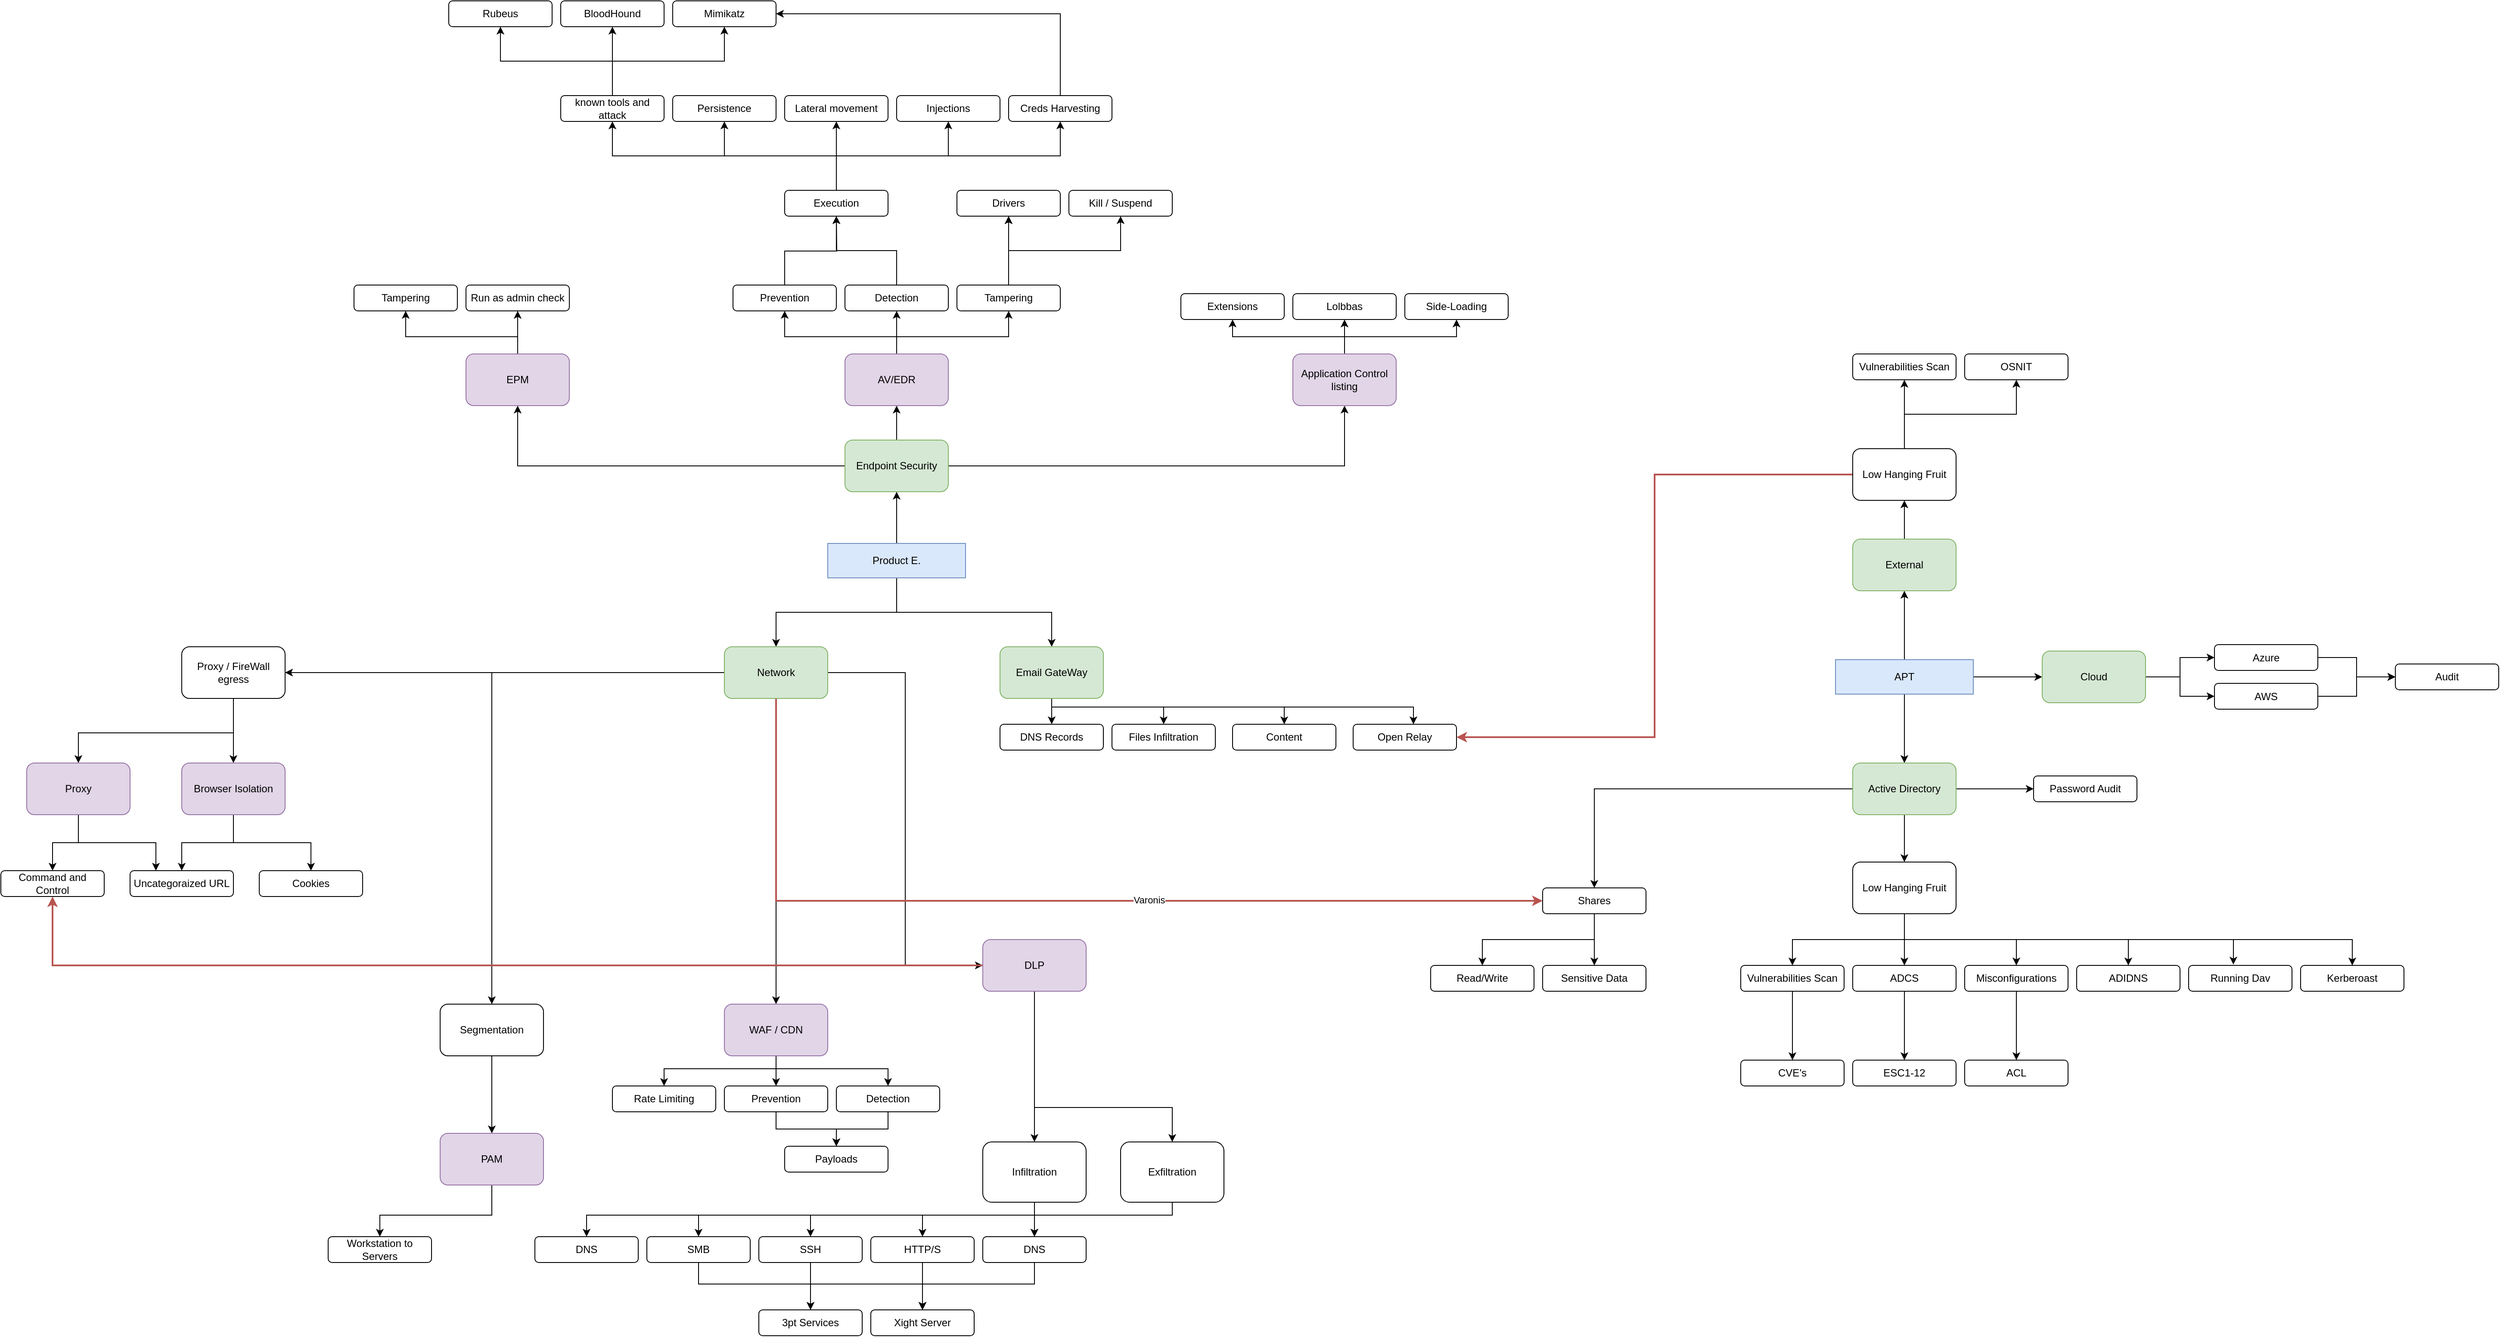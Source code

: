 <mxfile version="22.1.4" type="github">
  <diagram id="WKY5OjDPw6Oxltosxbnt" name="Page-1">
    <mxGraphModel dx="2284" dy="1856" grid="1" gridSize="10" guides="1" tooltips="1" connect="1" arrows="1" fold="1" page="1" pageScale="1" pageWidth="850" pageHeight="1100" math="0" shadow="0">
      <root>
        <mxCell id="0" />
        <mxCell id="1" parent="0" />
        <mxCell id="cOA8pEIspgwsPlg7-5SU-42" style="edgeStyle=orthogonalEdgeStyle;rounded=0;orthogonalLoop=1;jettySize=auto;html=1;entryX=0.5;entryY=0;entryDx=0;entryDy=0;" parent="1" source="cOA8pEIspgwsPlg7-5SU-3" target="cOA8pEIspgwsPlg7-5SU-5" edge="1">
          <mxGeometry relative="1" as="geometry" />
        </mxCell>
        <mxCell id="cOA8pEIspgwsPlg7-5SU-52" style="edgeStyle=orthogonalEdgeStyle;rounded=0;orthogonalLoop=1;jettySize=auto;html=1;" parent="1" source="cOA8pEIspgwsPlg7-5SU-3" target="cOA8pEIspgwsPlg7-5SU-7" edge="1">
          <mxGeometry relative="1" as="geometry">
            <Array as="points">
              <mxPoint x="280" y="280" />
              <mxPoint x="460" y="280" />
            </Array>
          </mxGeometry>
        </mxCell>
        <mxCell id="buJ9CacG_YuytnTNxGgd-8" style="edgeStyle=orthogonalEdgeStyle;rounded=0;orthogonalLoop=1;jettySize=auto;html=1;entryX=0.5;entryY=1;entryDx=0;entryDy=0;" parent="1" source="cOA8pEIspgwsPlg7-5SU-3" target="cOA8pEIspgwsPlg7-5SU-6" edge="1">
          <mxGeometry relative="1" as="geometry" />
        </mxCell>
        <mxCell id="cOA8pEIspgwsPlg7-5SU-3" value="Product E." style="rounded=0;whiteSpace=wrap;html=1;fillColor=#dae8fc;strokeColor=#6c8ebf;" parent="1" vertex="1">
          <mxGeometry x="200" y="200" width="160" height="40" as="geometry" />
        </mxCell>
        <mxCell id="cOA8pEIspgwsPlg7-5SU-55" style="edgeStyle=orthogonalEdgeStyle;rounded=0;orthogonalLoop=1;jettySize=auto;html=1;" parent="1" source="cOA8pEIspgwsPlg7-5SU-4" target="cOA8pEIspgwsPlg7-5SU-8" edge="1">
          <mxGeometry relative="1" as="geometry" />
        </mxCell>
        <mxCell id="gjqITfuBYD3FeMsKbYDt-17" style="edgeStyle=orthogonalEdgeStyle;rounded=0;orthogonalLoop=1;jettySize=auto;html=1;entryX=0.5;entryY=1;entryDx=0;entryDy=0;" parent="1" source="cOA8pEIspgwsPlg7-5SU-4" target="cOA8pEIspgwsPlg7-5SU-53" edge="1">
          <mxGeometry relative="1" as="geometry" />
        </mxCell>
        <mxCell id="_53LT3WHheIqpwOlbUdR-30" style="edgeStyle=orthogonalEdgeStyle;rounded=0;orthogonalLoop=1;jettySize=auto;html=1;entryX=0;entryY=0.5;entryDx=0;entryDy=0;" parent="1" source="cOA8pEIspgwsPlg7-5SU-4" target="_53LT3WHheIqpwOlbUdR-29" edge="1">
          <mxGeometry relative="1" as="geometry" />
        </mxCell>
        <mxCell id="cOA8pEIspgwsPlg7-5SU-4" value="APT" style="rounded=0;whiteSpace=wrap;html=1;fillColor=#dae8fc;strokeColor=#6c8ebf;" parent="1" vertex="1">
          <mxGeometry x="1370" y="335" width="160" height="40" as="geometry" />
        </mxCell>
        <mxCell id="cOA8pEIspgwsPlg7-5SU-11" style="edgeStyle=orthogonalEdgeStyle;rounded=0;orthogonalLoop=1;jettySize=auto;html=1;" parent="1" source="cOA8pEIspgwsPlg7-5SU-5" target="cOA8pEIspgwsPlg7-5SU-10" edge="1">
          <mxGeometry relative="1" as="geometry">
            <mxPoint x="140" y="460" as="sourcePoint" />
          </mxGeometry>
        </mxCell>
        <mxCell id="buJ9CacG_YuytnTNxGgd-16" style="edgeStyle=orthogonalEdgeStyle;rounded=0;orthogonalLoop=1;jettySize=auto;html=1;entryX=0;entryY=0.5;entryDx=0;entryDy=0;" parent="1" source="cOA8pEIspgwsPlg7-5SU-5" target="cOA8pEIspgwsPlg7-5SU-21" edge="1">
          <mxGeometry relative="1" as="geometry" />
        </mxCell>
        <mxCell id="buJ9CacG_YuytnTNxGgd-18" style="edgeStyle=orthogonalEdgeStyle;rounded=0;orthogonalLoop=1;jettySize=auto;html=1;entryX=0.5;entryY=0;entryDx=0;entryDy=0;" parent="1" source="cOA8pEIspgwsPlg7-5SU-5" target="cOA8pEIspgwsPlg7-5SU-12" edge="1">
          <mxGeometry relative="1" as="geometry" />
        </mxCell>
        <mxCell id="y4sfPag-elixPMi7chZE-2" style="edgeStyle=orthogonalEdgeStyle;rounded=0;orthogonalLoop=1;jettySize=auto;html=1;entryX=0;entryY=0.5;entryDx=0;entryDy=0;fillColor=#f8cecc;strokeColor=#b85450;strokeWidth=2;" parent="1" source="cOA8pEIspgwsPlg7-5SU-5" target="gjqITfuBYD3FeMsKbYDt-27" edge="1">
          <mxGeometry relative="1" as="geometry">
            <Array as="points">
              <mxPoint x="140" y="615" />
            </Array>
          </mxGeometry>
        </mxCell>
        <mxCell id="y4sfPag-elixPMi7chZE-26" value="Varonis" style="edgeLabel;html=1;align=center;verticalAlign=middle;resizable=0;points=[];" parent="y4sfPag-elixPMi7chZE-2" vertex="1" connectable="0">
          <mxGeometry x="0.188" y="1" relative="1" as="geometry">
            <mxPoint x="-1" as="offset" />
          </mxGeometry>
        </mxCell>
        <mxCell id="y4sfPag-elixPMi7chZE-3" style="edgeStyle=orthogonalEdgeStyle;rounded=0;orthogonalLoop=1;jettySize=auto;html=1;entryX=1;entryY=0.5;entryDx=0;entryDy=0;" parent="1" source="cOA8pEIspgwsPlg7-5SU-5" target="cOA8pEIspgwsPlg7-5SU-40" edge="1">
          <mxGeometry relative="1" as="geometry" />
        </mxCell>
        <mxCell id="cOA8pEIspgwsPlg7-5SU-5" value="Network" style="rounded=1;whiteSpace=wrap;html=1;fillColor=#d5e8d4;strokeColor=#82b366;" parent="1" vertex="1">
          <mxGeometry x="80" y="320" width="120" height="60" as="geometry" />
        </mxCell>
        <mxCell id="buJ9CacG_YuytnTNxGgd-10" style="edgeStyle=orthogonalEdgeStyle;rounded=0;orthogonalLoop=1;jettySize=auto;html=1;exitX=0.5;exitY=0;exitDx=0;exitDy=0;entryX=0.5;entryY=1;entryDx=0;entryDy=0;" parent="1" source="cOA8pEIspgwsPlg7-5SU-6" target="cOA8pEIspgwsPlg7-5SU-44" edge="1">
          <mxGeometry relative="1" as="geometry" />
        </mxCell>
        <mxCell id="buJ9CacG_YuytnTNxGgd-14" style="edgeStyle=orthogonalEdgeStyle;rounded=0;orthogonalLoop=1;jettySize=auto;html=1;entryX=0.5;entryY=1;entryDx=0;entryDy=0;" parent="1" source="cOA8pEIspgwsPlg7-5SU-6" target="buJ9CacG_YuytnTNxGgd-5" edge="1">
          <mxGeometry relative="1" as="geometry" />
        </mxCell>
        <mxCell id="buJ9CacG_YuytnTNxGgd-15" style="edgeStyle=orthogonalEdgeStyle;rounded=0;orthogonalLoop=1;jettySize=auto;html=1;entryX=0.5;entryY=1;entryDx=0;entryDy=0;" parent="1" source="cOA8pEIspgwsPlg7-5SU-6" target="buJ9CacG_YuytnTNxGgd-4" edge="1">
          <mxGeometry relative="1" as="geometry" />
        </mxCell>
        <mxCell id="cOA8pEIspgwsPlg7-5SU-6" value="Endpoint Security" style="rounded=1;whiteSpace=wrap;html=1;fillColor=#d5e8d4;strokeColor=#82b366;" parent="1" vertex="1">
          <mxGeometry x="220" y="80" width="120" height="60" as="geometry" />
        </mxCell>
        <mxCell id="cOA8pEIspgwsPlg7-5SU-58" style="edgeStyle=orthogonalEdgeStyle;rounded=0;orthogonalLoop=1;jettySize=auto;html=1;" parent="1" source="cOA8pEIspgwsPlg7-5SU-7" target="cOA8pEIspgwsPlg7-5SU-57" edge="1">
          <mxGeometry relative="1" as="geometry" />
        </mxCell>
        <mxCell id="cOA8pEIspgwsPlg7-5SU-62" style="edgeStyle=orthogonalEdgeStyle;rounded=0;orthogonalLoop=1;jettySize=auto;html=1;entryX=0.5;entryY=0;entryDx=0;entryDy=0;" parent="1" source="cOA8pEIspgwsPlg7-5SU-7" target="cOA8pEIspgwsPlg7-5SU-59" edge="1">
          <mxGeometry relative="1" as="geometry">
            <Array as="points">
              <mxPoint x="460" y="390" />
              <mxPoint x="590" y="390" />
            </Array>
          </mxGeometry>
        </mxCell>
        <mxCell id="cOA8pEIspgwsPlg7-5SU-66" style="edgeStyle=orthogonalEdgeStyle;rounded=0;orthogonalLoop=1;jettySize=auto;html=1;" parent="1" source="cOA8pEIspgwsPlg7-5SU-7" target="cOA8pEIspgwsPlg7-5SU-60" edge="1">
          <mxGeometry relative="1" as="geometry">
            <Array as="points">
              <mxPoint x="460" y="390" />
              <mxPoint x="730" y="390" />
            </Array>
          </mxGeometry>
        </mxCell>
        <mxCell id="cOA8pEIspgwsPlg7-5SU-72" style="edgeStyle=orthogonalEdgeStyle;rounded=0;orthogonalLoop=1;jettySize=auto;html=1;" parent="1" source="cOA8pEIspgwsPlg7-5SU-7" target="cOA8pEIspgwsPlg7-5SU-61" edge="1">
          <mxGeometry relative="1" as="geometry">
            <Array as="points">
              <mxPoint x="460" y="390" />
              <mxPoint x="880" y="390" />
            </Array>
          </mxGeometry>
        </mxCell>
        <mxCell id="cOA8pEIspgwsPlg7-5SU-7" value="Email GateWay" style="rounded=1;whiteSpace=wrap;html=1;fillColor=#d5e8d4;strokeColor=#82b366;" parent="1" vertex="1">
          <mxGeometry x="400" y="320" width="120" height="60" as="geometry" />
        </mxCell>
        <mxCell id="gjqITfuBYD3FeMsKbYDt-23" style="edgeStyle=orthogonalEdgeStyle;rounded=0;orthogonalLoop=1;jettySize=auto;html=1;entryX=0.5;entryY=0;entryDx=0;entryDy=0;" parent="1" source="cOA8pEIspgwsPlg7-5SU-8" target="gjqITfuBYD3FeMsKbYDt-18" edge="1">
          <mxGeometry relative="1" as="geometry" />
        </mxCell>
        <mxCell id="gjqITfuBYD3FeMsKbYDt-28" style="edgeStyle=orthogonalEdgeStyle;rounded=0;orthogonalLoop=1;jettySize=auto;html=1;" parent="1" source="cOA8pEIspgwsPlg7-5SU-8" target="gjqITfuBYD3FeMsKbYDt-27" edge="1">
          <mxGeometry relative="1" as="geometry" />
        </mxCell>
        <mxCell id="y4sfPag-elixPMi7chZE-38" style="edgeStyle=orthogonalEdgeStyle;rounded=0;orthogonalLoop=1;jettySize=auto;html=1;entryX=0;entryY=0.5;entryDx=0;entryDy=0;" parent="1" source="cOA8pEIspgwsPlg7-5SU-8" target="y4sfPag-elixPMi7chZE-37" edge="1">
          <mxGeometry relative="1" as="geometry" />
        </mxCell>
        <mxCell id="cOA8pEIspgwsPlg7-5SU-8" value="Active Directory" style="rounded=1;whiteSpace=wrap;html=1;fillColor=#d5e8d4;strokeColor=#82b366;" parent="1" vertex="1">
          <mxGeometry x="1390" y="455" width="120" height="60" as="geometry" />
        </mxCell>
        <mxCell id="buJ9CacG_YuytnTNxGgd-25" style="edgeStyle=orthogonalEdgeStyle;rounded=0;orthogonalLoop=1;jettySize=auto;html=1;entryX=0.5;entryY=0;entryDx=0;entryDy=0;" parent="1" source="cOA8pEIspgwsPlg7-5SU-10" target="cOA8pEIspgwsPlg7-5SU-17" edge="1">
          <mxGeometry relative="1" as="geometry">
            <Array as="points">
              <mxPoint x="140" y="810" />
              <mxPoint x="10" y="810" />
            </Array>
          </mxGeometry>
        </mxCell>
        <mxCell id="y4sfPag-elixPMi7chZE-29" style="edgeStyle=orthogonalEdgeStyle;rounded=0;orthogonalLoop=1;jettySize=auto;html=1;" parent="1" source="cOA8pEIspgwsPlg7-5SU-10" target="y4sfPag-elixPMi7chZE-27" edge="1">
          <mxGeometry relative="1" as="geometry" />
        </mxCell>
        <mxCell id="y4sfPag-elixPMi7chZE-31" style="edgeStyle=orthogonalEdgeStyle;rounded=0;orthogonalLoop=1;jettySize=auto;html=1;entryX=0.5;entryY=0;entryDx=0;entryDy=0;" parent="1" source="cOA8pEIspgwsPlg7-5SU-10" target="y4sfPag-elixPMi7chZE-28" edge="1">
          <mxGeometry relative="1" as="geometry">
            <Array as="points">
              <mxPoint x="140" y="810" />
              <mxPoint x="270" y="810" />
            </Array>
          </mxGeometry>
        </mxCell>
        <mxCell id="cOA8pEIspgwsPlg7-5SU-10" value="WAF / CDN" style="rounded=1;whiteSpace=wrap;html=1;fillColor=#e1d5e7;strokeColor=#9673a6;" parent="1" vertex="1">
          <mxGeometry x="80" y="735" width="120" height="60" as="geometry" />
        </mxCell>
        <mxCell id="buJ9CacG_YuytnTNxGgd-1" style="edgeStyle=orthogonalEdgeStyle;rounded=0;orthogonalLoop=1;jettySize=auto;html=1;" parent="1" source="cOA8pEIspgwsPlg7-5SU-12" edge="1">
          <mxGeometry relative="1" as="geometry">
            <mxPoint x="-190" y="885" as="targetPoint" />
          </mxGeometry>
        </mxCell>
        <mxCell id="cOA8pEIspgwsPlg7-5SU-12" value="Segmentation" style="rounded=1;whiteSpace=wrap;html=1;" parent="1" vertex="1">
          <mxGeometry x="-250" y="735" width="120" height="60" as="geometry" />
        </mxCell>
        <mxCell id="cOA8pEIspgwsPlg7-5SU-14" value="Payloads" style="rounded=1;whiteSpace=wrap;html=1;" parent="1" vertex="1">
          <mxGeometry x="150" y="900" width="120" height="30" as="geometry" />
        </mxCell>
        <mxCell id="cOA8pEIspgwsPlg7-5SU-17" value="Rate Limiting" style="rounded=1;whiteSpace=wrap;html=1;" parent="1" vertex="1">
          <mxGeometry x="-50" y="830" width="120" height="30" as="geometry" />
        </mxCell>
        <mxCell id="cOA8pEIspgwsPlg7-5SU-24" style="edgeStyle=orthogonalEdgeStyle;rounded=0;orthogonalLoop=1;jettySize=auto;html=1;" parent="1" source="cOA8pEIspgwsPlg7-5SU-21" target="cOA8pEIspgwsPlg7-5SU-23" edge="1">
          <mxGeometry relative="1" as="geometry" />
        </mxCell>
        <mxCell id="cOA8pEIspgwsPlg7-5SU-26" style="edgeStyle=orthogonalEdgeStyle;rounded=0;orthogonalLoop=1;jettySize=auto;html=1;entryX=0.5;entryY=0;entryDx=0;entryDy=0;" parent="1" source="cOA8pEIspgwsPlg7-5SU-21" target="cOA8pEIspgwsPlg7-5SU-25" edge="1">
          <mxGeometry relative="1" as="geometry">
            <Array as="points">
              <mxPoint x="440" y="855" />
              <mxPoint x="600" y="855" />
            </Array>
          </mxGeometry>
        </mxCell>
        <mxCell id="y4sfPag-elixPMi7chZE-9" style="edgeStyle=orthogonalEdgeStyle;rounded=0;orthogonalLoop=1;jettySize=auto;html=1;entryX=0.5;entryY=1;entryDx=0;entryDy=0;fillColor=#f8cecc;strokeColor=#b85450;strokeWidth=2;" parent="1" source="cOA8pEIspgwsPlg7-5SU-21" target="_53LT3WHheIqpwOlbUdR-2" edge="1">
          <mxGeometry relative="1" as="geometry" />
        </mxCell>
        <mxCell id="cOA8pEIspgwsPlg7-5SU-21" value="DLP" style="rounded=1;whiteSpace=wrap;html=1;fillColor=#e1d5e7;strokeColor=#9673a6;" parent="1" vertex="1">
          <mxGeometry x="380" y="660" width="120" height="60" as="geometry" />
        </mxCell>
        <mxCell id="cOA8pEIspgwsPlg7-5SU-28" value="" style="edgeStyle=orthogonalEdgeStyle;rounded=0;orthogonalLoop=1;jettySize=auto;html=1;" parent="1" source="cOA8pEIspgwsPlg7-5SU-23" target="cOA8pEIspgwsPlg7-5SU-27" edge="1">
          <mxGeometry relative="1" as="geometry" />
        </mxCell>
        <mxCell id="buJ9CacG_YuytnTNxGgd-32" style="edgeStyle=orthogonalEdgeStyle;rounded=0;orthogonalLoop=1;jettySize=auto;html=1;entryX=0.5;entryY=0;entryDx=0;entryDy=0;" parent="1" source="cOA8pEIspgwsPlg7-5SU-23" target="buJ9CacG_YuytnTNxGgd-31" edge="1">
          <mxGeometry relative="1" as="geometry">
            <Array as="points">
              <mxPoint x="440" y="980" />
              <mxPoint x="50" y="980" />
            </Array>
          </mxGeometry>
        </mxCell>
        <mxCell id="cOA8pEIspgwsPlg7-5SU-23" value="Infiltration" style="rounded=1;whiteSpace=wrap;html=1;" parent="1" vertex="1">
          <mxGeometry x="380" y="895" width="120" height="70" as="geometry" />
        </mxCell>
        <mxCell id="cOA8pEIspgwsPlg7-5SU-36" value="" style="edgeStyle=orthogonalEdgeStyle;rounded=0;orthogonalLoop=1;jettySize=auto;html=1;entryX=0.5;entryY=0;entryDx=0;entryDy=0;" parent="1" source="cOA8pEIspgwsPlg7-5SU-25" target="cOA8pEIspgwsPlg7-5SU-27" edge="1">
          <mxGeometry relative="1" as="geometry">
            <mxPoint x="600" y="1050" as="targetPoint" />
            <Array as="points">
              <mxPoint x="600" y="980" />
              <mxPoint x="440" y="980" />
            </Array>
          </mxGeometry>
        </mxCell>
        <mxCell id="cOA8pEIspgwsPlg7-5SU-38" style="edgeStyle=orthogonalEdgeStyle;rounded=0;orthogonalLoop=1;jettySize=auto;html=1;" parent="1" source="cOA8pEIspgwsPlg7-5SU-25" target="cOA8pEIspgwsPlg7-5SU-29" edge="1">
          <mxGeometry relative="1" as="geometry">
            <Array as="points">
              <mxPoint x="600" y="980" />
              <mxPoint x="310" y="980" />
            </Array>
          </mxGeometry>
        </mxCell>
        <mxCell id="cOA8pEIspgwsPlg7-5SU-39" style="edgeStyle=orthogonalEdgeStyle;rounded=0;orthogonalLoop=1;jettySize=auto;html=1;entryX=0.5;entryY=0;entryDx=0;entryDy=0;" parent="1" source="cOA8pEIspgwsPlg7-5SU-25" target="cOA8pEIspgwsPlg7-5SU-30" edge="1">
          <mxGeometry relative="1" as="geometry">
            <Array as="points">
              <mxPoint x="600" y="980" />
              <mxPoint x="180" y="980" />
            </Array>
          </mxGeometry>
        </mxCell>
        <mxCell id="a9ylgA_TP4GNSd-yQQ41-2" style="edgeStyle=orthogonalEdgeStyle;rounded=0;orthogonalLoop=1;jettySize=auto;html=1;entryX=0.5;entryY=0;entryDx=0;entryDy=0;" edge="1" parent="1" source="cOA8pEIspgwsPlg7-5SU-25" target="a9ylgA_TP4GNSd-yQQ41-1">
          <mxGeometry relative="1" as="geometry">
            <Array as="points">
              <mxPoint x="600" y="980" />
              <mxPoint x="-80" y="980" />
            </Array>
          </mxGeometry>
        </mxCell>
        <mxCell id="cOA8pEIspgwsPlg7-5SU-25" value="Exfiltration" style="rounded=1;whiteSpace=wrap;html=1;" parent="1" vertex="1">
          <mxGeometry x="540" y="895" width="120" height="70" as="geometry" />
        </mxCell>
        <mxCell id="y4sfPag-elixPMi7chZE-15" style="edgeStyle=orthogonalEdgeStyle;rounded=0;orthogonalLoop=1;jettySize=auto;html=1;entryX=0.5;entryY=0;entryDx=0;entryDy=0;" parent="1" source="cOA8pEIspgwsPlg7-5SU-27" target="y4sfPag-elixPMi7chZE-10" edge="1">
          <mxGeometry relative="1" as="geometry">
            <Array as="points">
              <mxPoint x="440" y="1060" />
              <mxPoint x="310" y="1060" />
            </Array>
          </mxGeometry>
        </mxCell>
        <mxCell id="cOA8pEIspgwsPlg7-5SU-27" value="DNS" style="rounded=1;whiteSpace=wrap;html=1;" parent="1" vertex="1">
          <mxGeometry x="380" y="1005" width="120" height="30" as="geometry" />
        </mxCell>
        <mxCell id="y4sfPag-elixPMi7chZE-16" style="edgeStyle=orthogonalEdgeStyle;rounded=0;orthogonalLoop=1;jettySize=auto;html=1;" parent="1" source="cOA8pEIspgwsPlg7-5SU-29" edge="1">
          <mxGeometry relative="1" as="geometry">
            <mxPoint x="310" y="1110.0" as="targetPoint" />
          </mxGeometry>
        </mxCell>
        <mxCell id="y4sfPag-elixPMi7chZE-17" style="edgeStyle=orthogonalEdgeStyle;rounded=0;orthogonalLoop=1;jettySize=auto;html=1;" parent="1" source="cOA8pEIspgwsPlg7-5SU-29" target="y4sfPag-elixPMi7chZE-14" edge="1">
          <mxGeometry relative="1" as="geometry">
            <Array as="points">
              <mxPoint x="310" y="1060" />
              <mxPoint x="180" y="1060" />
            </Array>
          </mxGeometry>
        </mxCell>
        <mxCell id="cOA8pEIspgwsPlg7-5SU-29" value="HTTP/S" style="rounded=1;whiteSpace=wrap;html=1;" parent="1" vertex="1">
          <mxGeometry x="250" y="1005" width="120" height="30" as="geometry" />
        </mxCell>
        <mxCell id="y4sfPag-elixPMi7chZE-18" style="edgeStyle=orthogonalEdgeStyle;rounded=0;orthogonalLoop=1;jettySize=auto;html=1;entryX=0.5;entryY=0;entryDx=0;entryDy=0;" parent="1" source="cOA8pEIspgwsPlg7-5SU-30" target="y4sfPag-elixPMi7chZE-14" edge="1">
          <mxGeometry relative="1" as="geometry" />
        </mxCell>
        <mxCell id="y4sfPag-elixPMi7chZE-19" style="edgeStyle=orthogonalEdgeStyle;rounded=0;orthogonalLoop=1;jettySize=auto;html=1;entryX=0.5;entryY=0;entryDx=0;entryDy=0;" parent="1" source="cOA8pEIspgwsPlg7-5SU-30" target="y4sfPag-elixPMi7chZE-10" edge="1">
          <mxGeometry relative="1" as="geometry">
            <Array as="points">
              <mxPoint x="180" y="1060" />
              <mxPoint x="310" y="1060" />
            </Array>
          </mxGeometry>
        </mxCell>
        <mxCell id="cOA8pEIspgwsPlg7-5SU-30" value="SSH" style="rounded=1;whiteSpace=wrap;html=1;" parent="1" vertex="1">
          <mxGeometry x="120" y="1005" width="120" height="30" as="geometry" />
        </mxCell>
        <mxCell id="buJ9CacG_YuytnTNxGgd-29" style="edgeStyle=orthogonalEdgeStyle;rounded=0;orthogonalLoop=1;jettySize=auto;html=1;entryX=0.5;entryY=0;entryDx=0;entryDy=0;" parent="1" source="cOA8pEIspgwsPlg7-5SU-40" target="buJ9CacG_YuytnTNxGgd-27" edge="1">
          <mxGeometry relative="1" as="geometry" />
        </mxCell>
        <mxCell id="y4sfPag-elixPMi7chZE-8" style="edgeStyle=orthogonalEdgeStyle;rounded=0;orthogonalLoop=1;jettySize=auto;html=1;" parent="1" source="cOA8pEIspgwsPlg7-5SU-40" target="y4sfPag-elixPMi7chZE-1" edge="1">
          <mxGeometry relative="1" as="geometry">
            <Array as="points">
              <mxPoint x="-490" y="420" />
              <mxPoint x="-670" y="420" />
            </Array>
          </mxGeometry>
        </mxCell>
        <mxCell id="cOA8pEIspgwsPlg7-5SU-40" value="Proxy / FireWall egress" style="rounded=1;whiteSpace=wrap;html=1;" parent="1" vertex="1">
          <mxGeometry x="-550" y="320" width="120" height="60" as="geometry" />
        </mxCell>
        <mxCell id="buJ9CacG_YuytnTNxGgd-11" style="edgeStyle=orthogonalEdgeStyle;rounded=0;orthogonalLoop=1;jettySize=auto;html=1;" parent="1" source="cOA8pEIspgwsPlg7-5SU-44" target="cOA8pEIspgwsPlg7-5SU-48" edge="1">
          <mxGeometry relative="1" as="geometry" />
        </mxCell>
        <mxCell id="buJ9CacG_YuytnTNxGgd-12" style="edgeStyle=orthogonalEdgeStyle;rounded=0;orthogonalLoop=1;jettySize=auto;html=1;entryX=0.5;entryY=1;entryDx=0;entryDy=0;" parent="1" source="cOA8pEIspgwsPlg7-5SU-44" target="cOA8pEIspgwsPlg7-5SU-49" edge="1">
          <mxGeometry relative="1" as="geometry">
            <Array as="points">
              <mxPoint x="280" y="-40" />
              <mxPoint x="410" y="-40" />
            </Array>
          </mxGeometry>
        </mxCell>
        <mxCell id="buJ9CacG_YuytnTNxGgd-13" style="edgeStyle=orthogonalEdgeStyle;rounded=0;orthogonalLoop=1;jettySize=auto;html=1;entryX=0.5;entryY=1;entryDx=0;entryDy=0;" parent="1" source="cOA8pEIspgwsPlg7-5SU-44" target="cOA8pEIspgwsPlg7-5SU-46" edge="1">
          <mxGeometry relative="1" as="geometry">
            <Array as="points">
              <mxPoint x="280" y="-40" />
              <mxPoint x="150" y="-40" />
            </Array>
          </mxGeometry>
        </mxCell>
        <mxCell id="cOA8pEIspgwsPlg7-5SU-44" value="AV/EDR" style="rounded=1;whiteSpace=wrap;html=1;fillColor=#e1d5e7;strokeColor=#9673a6;" parent="1" vertex="1">
          <mxGeometry x="220" y="-20" width="120" height="60" as="geometry" />
        </mxCell>
        <mxCell id="gjqITfuBYD3FeMsKbYDt-8" style="edgeStyle=orthogonalEdgeStyle;rounded=0;orthogonalLoop=1;jettySize=auto;html=1;" parent="1" source="cOA8pEIspgwsPlg7-5SU-46" edge="1">
          <mxGeometry relative="1" as="geometry">
            <mxPoint x="210" y="-180" as="targetPoint" />
          </mxGeometry>
        </mxCell>
        <mxCell id="cOA8pEIspgwsPlg7-5SU-46" value="Prevention" style="rounded=1;whiteSpace=wrap;html=1;" parent="1" vertex="1">
          <mxGeometry x="90" y="-100" width="120" height="30" as="geometry" />
        </mxCell>
        <mxCell id="gjqITfuBYD3FeMsKbYDt-7" style="edgeStyle=orthogonalEdgeStyle;rounded=0;orthogonalLoop=1;jettySize=auto;html=1;" parent="1" source="cOA8pEIspgwsPlg7-5SU-48" target="gjqITfuBYD3FeMsKbYDt-6" edge="1">
          <mxGeometry relative="1" as="geometry" />
        </mxCell>
        <mxCell id="cOA8pEIspgwsPlg7-5SU-48" value="Detection" style="rounded=1;whiteSpace=wrap;html=1;" parent="1" vertex="1">
          <mxGeometry x="220" y="-100" width="120" height="30" as="geometry" />
        </mxCell>
        <mxCell id="gjqITfuBYD3FeMsKbYDt-2" value="" style="edgeStyle=orthogonalEdgeStyle;rounded=0;orthogonalLoop=1;jettySize=auto;html=1;" parent="1" source="cOA8pEIspgwsPlg7-5SU-49" target="gjqITfuBYD3FeMsKbYDt-1" edge="1">
          <mxGeometry relative="1" as="geometry" />
        </mxCell>
        <mxCell id="gjqITfuBYD3FeMsKbYDt-3" value="" style="edgeStyle=orthogonalEdgeStyle;rounded=0;orthogonalLoop=1;jettySize=auto;html=1;" parent="1" source="cOA8pEIspgwsPlg7-5SU-49" target="gjqITfuBYD3FeMsKbYDt-1" edge="1">
          <mxGeometry relative="1" as="geometry" />
        </mxCell>
        <mxCell id="gjqITfuBYD3FeMsKbYDt-5" style="edgeStyle=orthogonalEdgeStyle;rounded=0;orthogonalLoop=1;jettySize=auto;html=1;entryX=0.5;entryY=1;entryDx=0;entryDy=0;" parent="1" source="cOA8pEIspgwsPlg7-5SU-49" target="gjqITfuBYD3FeMsKbYDt-4" edge="1">
          <mxGeometry relative="1" as="geometry">
            <Array as="points">
              <mxPoint x="410" y="-140" />
              <mxPoint x="540" y="-140" />
            </Array>
          </mxGeometry>
        </mxCell>
        <mxCell id="cOA8pEIspgwsPlg7-5SU-49" value="Tampering" style="rounded=1;whiteSpace=wrap;html=1;" parent="1" vertex="1">
          <mxGeometry x="350" y="-100" width="120" height="30" as="geometry" />
        </mxCell>
        <mxCell id="gjqITfuBYD3FeMsKbYDt-24" style="edgeStyle=orthogonalEdgeStyle;rounded=0;orthogonalLoop=1;jettySize=auto;html=1;entryX=0.5;entryY=1;entryDx=0;entryDy=0;" parent="1" source="cOA8pEIspgwsPlg7-5SU-53" target="gjqITfuBYD3FeMsKbYDt-19" edge="1">
          <mxGeometry relative="1" as="geometry" />
        </mxCell>
        <mxCell id="cOA8pEIspgwsPlg7-5SU-53" value="External" style="rounded=1;whiteSpace=wrap;html=1;fillColor=#d5e8d4;strokeColor=#82b366;" parent="1" vertex="1">
          <mxGeometry x="1390" y="195" width="120" height="60" as="geometry" />
        </mxCell>
        <mxCell id="cOA8pEIspgwsPlg7-5SU-57" value="DNS Records" style="rounded=1;whiteSpace=wrap;html=1;" parent="1" vertex="1">
          <mxGeometry x="400" y="410" width="120" height="30" as="geometry" />
        </mxCell>
        <mxCell id="cOA8pEIspgwsPlg7-5SU-59" value="Files Infiltration" style="rounded=1;whiteSpace=wrap;html=1;" parent="1" vertex="1">
          <mxGeometry x="530" y="410" width="120" height="30" as="geometry" />
        </mxCell>
        <mxCell id="cOA8pEIspgwsPlg7-5SU-60" value="Content" style="rounded=1;whiteSpace=wrap;html=1;" parent="1" vertex="1">
          <mxGeometry x="670" y="410" width="120" height="30" as="geometry" />
        </mxCell>
        <mxCell id="cOA8pEIspgwsPlg7-5SU-61" value="Open Relay" style="rounded=1;whiteSpace=wrap;html=1;" parent="1" vertex="1">
          <mxGeometry x="810" y="410" width="120" height="30" as="geometry" />
        </mxCell>
        <mxCell id="buJ9CacG_YuytnTNxGgd-20" style="edgeStyle=orthogonalEdgeStyle;rounded=0;orthogonalLoop=1;jettySize=auto;html=1;" parent="1" source="buJ9CacG_YuytnTNxGgd-2" target="buJ9CacG_YuytnTNxGgd-19" edge="1">
          <mxGeometry relative="1" as="geometry">
            <Array as="points">
              <mxPoint x="-190" y="980" />
              <mxPoint x="-320" y="980" />
            </Array>
          </mxGeometry>
        </mxCell>
        <mxCell id="buJ9CacG_YuytnTNxGgd-2" value="PAM" style="rounded=1;whiteSpace=wrap;html=1;fillColor=#e1d5e7;strokeColor=#9673a6;" parent="1" vertex="1">
          <mxGeometry x="-250" y="885" width="120" height="60" as="geometry" />
        </mxCell>
        <mxCell id="buJ9CacG_YuytnTNxGgd-22" style="edgeStyle=orthogonalEdgeStyle;rounded=0;orthogonalLoop=1;jettySize=auto;html=1;entryX=0.5;entryY=1;entryDx=0;entryDy=0;" parent="1" source="buJ9CacG_YuytnTNxGgd-4" target="buJ9CacG_YuytnTNxGgd-21" edge="1">
          <mxGeometry relative="1" as="geometry" />
        </mxCell>
        <mxCell id="gjqITfuBYD3FeMsKbYDt-10" style="edgeStyle=orthogonalEdgeStyle;rounded=0;orthogonalLoop=1;jettySize=auto;html=1;" parent="1" source="buJ9CacG_YuytnTNxGgd-4" target="gjqITfuBYD3FeMsKbYDt-9" edge="1">
          <mxGeometry relative="1" as="geometry">
            <Array as="points">
              <mxPoint x="-160" y="-40" />
              <mxPoint x="-290" y="-40" />
            </Array>
          </mxGeometry>
        </mxCell>
        <mxCell id="buJ9CacG_YuytnTNxGgd-4" value="EPM" style="rounded=1;whiteSpace=wrap;html=1;fillColor=#e1d5e7;strokeColor=#9673a6;" parent="1" vertex="1">
          <mxGeometry x="-220" y="-20" width="120" height="60" as="geometry" />
        </mxCell>
        <mxCell id="gjqITfuBYD3FeMsKbYDt-14" style="edgeStyle=orthogonalEdgeStyle;rounded=0;orthogonalLoop=1;jettySize=auto;html=1;entryX=0.5;entryY=1;entryDx=0;entryDy=0;" parent="1" source="buJ9CacG_YuytnTNxGgd-5" target="gjqITfuBYD3FeMsKbYDt-11" edge="1">
          <mxGeometry relative="1" as="geometry" />
        </mxCell>
        <mxCell id="gjqITfuBYD3FeMsKbYDt-15" style="edgeStyle=orthogonalEdgeStyle;rounded=0;orthogonalLoop=1;jettySize=auto;html=1;entryX=0.5;entryY=1;entryDx=0;entryDy=0;" parent="1" source="buJ9CacG_YuytnTNxGgd-5" target="gjqITfuBYD3FeMsKbYDt-13" edge="1">
          <mxGeometry relative="1" as="geometry">
            <Array as="points">
              <mxPoint x="800" y="-40" />
              <mxPoint x="670" y="-40" />
            </Array>
          </mxGeometry>
        </mxCell>
        <mxCell id="gjqITfuBYD3FeMsKbYDt-16" style="edgeStyle=orthogonalEdgeStyle;rounded=0;orthogonalLoop=1;jettySize=auto;html=1;entryX=0.5;entryY=1;entryDx=0;entryDy=0;" parent="1" source="buJ9CacG_YuytnTNxGgd-5" target="gjqITfuBYD3FeMsKbYDt-12" edge="1">
          <mxGeometry relative="1" as="geometry">
            <Array as="points">
              <mxPoint x="800" y="-40" />
              <mxPoint x="930" y="-40" />
            </Array>
          </mxGeometry>
        </mxCell>
        <mxCell id="buJ9CacG_YuytnTNxGgd-5" value="Application Control listing" style="rounded=1;whiteSpace=wrap;html=1;fillColor=#e1d5e7;strokeColor=#9673a6;" parent="1" vertex="1">
          <mxGeometry x="740" y="-20" width="120" height="60" as="geometry" />
        </mxCell>
        <mxCell id="buJ9CacG_YuytnTNxGgd-19" value="Workstation to Servers" style="rounded=1;whiteSpace=wrap;html=1;" parent="1" vertex="1">
          <mxGeometry x="-380" y="1005" width="120" height="30" as="geometry" />
        </mxCell>
        <mxCell id="buJ9CacG_YuytnTNxGgd-21" value="Run as admin check" style="rounded=1;whiteSpace=wrap;html=1;" parent="1" vertex="1">
          <mxGeometry x="-220" y="-100" width="120" height="30" as="geometry" />
        </mxCell>
        <mxCell id="buJ9CacG_YuytnTNxGgd-26" value="Cookies" style="rounded=1;whiteSpace=wrap;html=1;" parent="1" vertex="1">
          <mxGeometry x="-460" y="580" width="120" height="30" as="geometry" />
        </mxCell>
        <mxCell id="y4sfPag-elixPMi7chZE-4" style="edgeStyle=orthogonalEdgeStyle;rounded=0;orthogonalLoop=1;jettySize=auto;html=1;entryX=0.5;entryY=0;entryDx=0;entryDy=0;" parent="1" source="buJ9CacG_YuytnTNxGgd-27" target="buJ9CacG_YuytnTNxGgd-26" edge="1">
          <mxGeometry relative="1" as="geometry" />
        </mxCell>
        <mxCell id="y4sfPag-elixPMi7chZE-5" style="edgeStyle=orthogonalEdgeStyle;rounded=0;orthogonalLoop=1;jettySize=auto;html=1;entryX=0.5;entryY=0;entryDx=0;entryDy=0;" parent="1" source="buJ9CacG_YuytnTNxGgd-27" target="_53LT3WHheIqpwOlbUdR-3" edge="1">
          <mxGeometry relative="1" as="geometry" />
        </mxCell>
        <mxCell id="buJ9CacG_YuytnTNxGgd-27" value="Browser Isolation" style="rounded=1;whiteSpace=wrap;html=1;fillColor=#e1d5e7;strokeColor=#9673a6;" parent="1" vertex="1">
          <mxGeometry x="-550" y="455" width="120" height="60" as="geometry" />
        </mxCell>
        <mxCell id="y4sfPag-elixPMi7chZE-20" style="edgeStyle=orthogonalEdgeStyle;rounded=0;orthogonalLoop=1;jettySize=auto;html=1;entryX=0.5;entryY=0;entryDx=0;entryDy=0;" parent="1" source="buJ9CacG_YuytnTNxGgd-31" target="y4sfPag-elixPMi7chZE-10" edge="1">
          <mxGeometry relative="1" as="geometry">
            <Array as="points">
              <mxPoint x="50" y="1060" />
              <mxPoint x="310" y="1060" />
            </Array>
          </mxGeometry>
        </mxCell>
        <mxCell id="buJ9CacG_YuytnTNxGgd-31" value="SMB" style="rounded=1;whiteSpace=wrap;html=1;" parent="1" vertex="1">
          <mxGeometry x="-10" y="1005" width="120" height="30" as="geometry" />
        </mxCell>
        <mxCell id="gjqITfuBYD3FeMsKbYDt-1" value="Drivers" style="rounded=1;whiteSpace=wrap;html=1;" parent="1" vertex="1">
          <mxGeometry x="350" y="-210" width="120" height="30" as="geometry" />
        </mxCell>
        <mxCell id="gjqITfuBYD3FeMsKbYDt-4" value="Kill / Suspend" style="rounded=1;whiteSpace=wrap;html=1;" parent="1" vertex="1">
          <mxGeometry x="480" y="-210" width="120" height="30" as="geometry" />
        </mxCell>
        <mxCell id="_53LT3WHheIqpwOlbUdR-7" value="" style="edgeStyle=orthogonalEdgeStyle;rounded=0;orthogonalLoop=1;jettySize=auto;html=1;" parent="1" source="gjqITfuBYD3FeMsKbYDt-6" target="_53LT3WHheIqpwOlbUdR-6" edge="1">
          <mxGeometry relative="1" as="geometry" />
        </mxCell>
        <mxCell id="_53LT3WHheIqpwOlbUdR-10" style="edgeStyle=orthogonalEdgeStyle;rounded=0;orthogonalLoop=1;jettySize=auto;html=1;entryX=0.5;entryY=1;entryDx=0;entryDy=0;" parent="1" source="gjqITfuBYD3FeMsKbYDt-6" target="_53LT3WHheIqpwOlbUdR-8" edge="1">
          <mxGeometry relative="1" as="geometry">
            <Array as="points">
              <mxPoint x="210" y="-250" />
              <mxPoint x="340" y="-250" />
            </Array>
          </mxGeometry>
        </mxCell>
        <mxCell id="_53LT3WHheIqpwOlbUdR-11" style="edgeStyle=orthogonalEdgeStyle;rounded=0;orthogonalLoop=1;jettySize=auto;html=1;entryX=0.5;entryY=1;entryDx=0;entryDy=0;" parent="1" source="gjqITfuBYD3FeMsKbYDt-6" target="_53LT3WHheIqpwOlbUdR-9" edge="1">
          <mxGeometry relative="1" as="geometry">
            <Array as="points">
              <mxPoint x="210" y="-250" />
              <mxPoint x="80" y="-250" />
            </Array>
          </mxGeometry>
        </mxCell>
        <mxCell id="_53LT3WHheIqpwOlbUdR-18" style="edgeStyle=orthogonalEdgeStyle;rounded=0;orthogonalLoop=1;jettySize=auto;html=1;entryX=0.5;entryY=1;entryDx=0;entryDy=0;" parent="1" source="gjqITfuBYD3FeMsKbYDt-6" target="_53LT3WHheIqpwOlbUdR-17" edge="1">
          <mxGeometry relative="1" as="geometry">
            <Array as="points">
              <mxPoint x="210" y="-250" />
              <mxPoint x="470" y="-250" />
            </Array>
          </mxGeometry>
        </mxCell>
        <mxCell id="_53LT3WHheIqpwOlbUdR-22" style="edgeStyle=orthogonalEdgeStyle;rounded=0;orthogonalLoop=1;jettySize=auto;html=1;entryX=0.5;entryY=1;entryDx=0;entryDy=0;" parent="1" source="gjqITfuBYD3FeMsKbYDt-6" target="_53LT3WHheIqpwOlbUdR-12" edge="1">
          <mxGeometry relative="1" as="geometry">
            <Array as="points">
              <mxPoint x="210" y="-250" />
              <mxPoint x="-50" y="-250" />
            </Array>
          </mxGeometry>
        </mxCell>
        <mxCell id="gjqITfuBYD3FeMsKbYDt-6" value="Execution" style="rounded=1;whiteSpace=wrap;html=1;" parent="1" vertex="1">
          <mxGeometry x="150" y="-210" width="120" height="30" as="geometry" />
        </mxCell>
        <mxCell id="gjqITfuBYD3FeMsKbYDt-9" value="Tampering" style="rounded=1;whiteSpace=wrap;html=1;" parent="1" vertex="1">
          <mxGeometry x="-350" y="-100" width="120" height="30" as="geometry" />
        </mxCell>
        <mxCell id="gjqITfuBYD3FeMsKbYDt-11" value="Lolbbas" style="rounded=1;whiteSpace=wrap;html=1;" parent="1" vertex="1">
          <mxGeometry x="740" y="-90" width="120" height="30" as="geometry" />
        </mxCell>
        <mxCell id="gjqITfuBYD3FeMsKbYDt-12" value="Side-Loading" style="rounded=1;whiteSpace=wrap;html=1;" parent="1" vertex="1">
          <mxGeometry x="870" y="-90" width="120" height="30" as="geometry" />
        </mxCell>
        <mxCell id="gjqITfuBYD3FeMsKbYDt-13" value="Extensions" style="rounded=1;whiteSpace=wrap;html=1;" parent="1" vertex="1">
          <mxGeometry x="610" y="-90" width="120" height="30" as="geometry" />
        </mxCell>
        <mxCell id="gjqITfuBYD3FeMsKbYDt-37" style="edgeStyle=orthogonalEdgeStyle;rounded=0;orthogonalLoop=1;jettySize=auto;html=1;entryX=0.5;entryY=0;entryDx=0;entryDy=0;" parent="1" source="gjqITfuBYD3FeMsKbYDt-18" target="gjqITfuBYD3FeMsKbYDt-20" edge="1">
          <mxGeometry relative="1" as="geometry" />
        </mxCell>
        <mxCell id="gjqITfuBYD3FeMsKbYDt-39" style="edgeStyle=orthogonalEdgeStyle;rounded=0;orthogonalLoop=1;jettySize=auto;html=1;entryX=0.5;entryY=0;entryDx=0;entryDy=0;" parent="1" source="gjqITfuBYD3FeMsKbYDt-18" target="gjqITfuBYD3FeMsKbYDt-22" edge="1">
          <mxGeometry relative="1" as="geometry">
            <Array as="points">
              <mxPoint x="1450" y="660" />
              <mxPoint x="1580" y="660" />
            </Array>
          </mxGeometry>
        </mxCell>
        <mxCell id="_53LT3WHheIqpwOlbUdR-25" style="edgeStyle=orthogonalEdgeStyle;rounded=0;orthogonalLoop=1;jettySize=auto;html=1;entryX=0.5;entryY=0;entryDx=0;entryDy=0;" parent="1" source="gjqITfuBYD3FeMsKbYDt-18" target="_53LT3WHheIqpwOlbUdR-23" edge="1">
          <mxGeometry relative="1" as="geometry">
            <Array as="points">
              <mxPoint x="1450" y="660" />
              <mxPoint x="1710" y="660" />
            </Array>
          </mxGeometry>
        </mxCell>
        <mxCell id="_53LT3WHheIqpwOlbUdR-28" style="edgeStyle=orthogonalEdgeStyle;rounded=0;orthogonalLoop=1;jettySize=auto;html=1;entryX=0.5;entryY=0;entryDx=0;entryDy=0;" parent="1" source="gjqITfuBYD3FeMsKbYDt-18" target="_53LT3WHheIqpwOlbUdR-27" edge="1">
          <mxGeometry relative="1" as="geometry">
            <Array as="points">
              <mxPoint x="1450" y="660" />
              <mxPoint x="1970" y="660" />
            </Array>
          </mxGeometry>
        </mxCell>
        <mxCell id="y4sfPag-elixPMi7chZE-35" style="edgeStyle=orthogonalEdgeStyle;rounded=0;orthogonalLoop=1;jettySize=auto;html=1;entryX=0.5;entryY=0;entryDx=0;entryDy=0;" parent="1" source="gjqITfuBYD3FeMsKbYDt-18" target="y4sfPag-elixPMi7chZE-34" edge="1">
          <mxGeometry relative="1" as="geometry">
            <Array as="points">
              <mxPoint x="1450" y="660" />
              <mxPoint x="1320" y="660" />
            </Array>
          </mxGeometry>
        </mxCell>
        <mxCell id="gjqITfuBYD3FeMsKbYDt-18" value="Low Hanging Fruit" style="rounded=1;whiteSpace=wrap;html=1;" parent="1" vertex="1">
          <mxGeometry x="1390" y="570" width="120" height="60" as="geometry" />
        </mxCell>
        <mxCell id="gjqITfuBYD3FeMsKbYDt-41" value="" style="edgeStyle=orthogonalEdgeStyle;rounded=0;orthogonalLoop=1;jettySize=auto;html=1;" parent="1" source="gjqITfuBYD3FeMsKbYDt-19" target="gjqITfuBYD3FeMsKbYDt-40" edge="1">
          <mxGeometry relative="1" as="geometry" />
        </mxCell>
        <mxCell id="gjqITfuBYD3FeMsKbYDt-43" style="edgeStyle=orthogonalEdgeStyle;rounded=0;orthogonalLoop=1;jettySize=auto;html=1;entryX=0.5;entryY=1;entryDx=0;entryDy=0;" parent="1" source="gjqITfuBYD3FeMsKbYDt-19" target="gjqITfuBYD3FeMsKbYDt-42" edge="1">
          <mxGeometry relative="1" as="geometry">
            <Array as="points">
              <mxPoint x="1450" y="50" />
              <mxPoint x="1580" y="50" />
            </Array>
          </mxGeometry>
        </mxCell>
        <mxCell id="y4sfPag-elixPMi7chZE-25" style="edgeStyle=orthogonalEdgeStyle;rounded=0;orthogonalLoop=1;jettySize=auto;html=1;entryX=1;entryY=0.5;entryDx=0;entryDy=0;fillColor=#f8cecc;strokeColor=#b85450;strokeWidth=2;" parent="1" source="gjqITfuBYD3FeMsKbYDt-19" target="cOA8pEIspgwsPlg7-5SU-61" edge="1">
          <mxGeometry relative="1" as="geometry" />
        </mxCell>
        <mxCell id="gjqITfuBYD3FeMsKbYDt-19" value="Low Hanging Fruit" style="rounded=1;whiteSpace=wrap;html=1;" parent="1" vertex="1">
          <mxGeometry x="1390" y="90" width="120" height="60" as="geometry" />
        </mxCell>
        <mxCell id="gjqITfuBYD3FeMsKbYDt-36" value="" style="edgeStyle=orthogonalEdgeStyle;rounded=0;orthogonalLoop=1;jettySize=auto;html=1;" parent="1" source="gjqITfuBYD3FeMsKbYDt-20" target="gjqITfuBYD3FeMsKbYDt-35" edge="1">
          <mxGeometry relative="1" as="geometry" />
        </mxCell>
        <mxCell id="gjqITfuBYD3FeMsKbYDt-20" value="ADCS" style="rounded=1;whiteSpace=wrap;html=1;" parent="1" vertex="1">
          <mxGeometry x="1390" y="690" width="120" height="30" as="geometry" />
        </mxCell>
        <mxCell id="gjqITfuBYD3FeMsKbYDt-21" value="CVE&#39;s" style="rounded=1;whiteSpace=wrap;html=1;" parent="1" vertex="1">
          <mxGeometry x="1260" y="800" width="120" height="30" as="geometry" />
        </mxCell>
        <mxCell id="gjqITfuBYD3FeMsKbYDt-34" value="" style="edgeStyle=orthogonalEdgeStyle;rounded=0;orthogonalLoop=1;jettySize=auto;html=1;" parent="1" source="gjqITfuBYD3FeMsKbYDt-22" target="gjqITfuBYD3FeMsKbYDt-33" edge="1">
          <mxGeometry relative="1" as="geometry" />
        </mxCell>
        <mxCell id="gjqITfuBYD3FeMsKbYDt-22" value="Misconfigurations" style="rounded=1;whiteSpace=wrap;html=1;" parent="1" vertex="1">
          <mxGeometry x="1520" y="690" width="120" height="30" as="geometry" />
        </mxCell>
        <mxCell id="gjqITfuBYD3FeMsKbYDt-30" value="" style="edgeStyle=orthogonalEdgeStyle;rounded=0;orthogonalLoop=1;jettySize=auto;html=1;" parent="1" source="gjqITfuBYD3FeMsKbYDt-27" target="gjqITfuBYD3FeMsKbYDt-29" edge="1">
          <mxGeometry relative="1" as="geometry" />
        </mxCell>
        <mxCell id="gjqITfuBYD3FeMsKbYDt-32" style="edgeStyle=orthogonalEdgeStyle;rounded=0;orthogonalLoop=1;jettySize=auto;html=1;entryX=0.5;entryY=0;entryDx=0;entryDy=0;" parent="1" source="gjqITfuBYD3FeMsKbYDt-27" target="gjqITfuBYD3FeMsKbYDt-31" edge="1">
          <mxGeometry relative="1" as="geometry">
            <Array as="points">
              <mxPoint x="1090" y="660" />
              <mxPoint x="960" y="660" />
            </Array>
          </mxGeometry>
        </mxCell>
        <mxCell id="gjqITfuBYD3FeMsKbYDt-27" value="Shares" style="rounded=1;whiteSpace=wrap;html=1;" parent="1" vertex="1">
          <mxGeometry x="1030" y="600" width="120" height="30" as="geometry" />
        </mxCell>
        <mxCell id="gjqITfuBYD3FeMsKbYDt-29" value="Sensitive Data" style="rounded=1;whiteSpace=wrap;html=1;" parent="1" vertex="1">
          <mxGeometry x="1030" y="690" width="120" height="30" as="geometry" />
        </mxCell>
        <mxCell id="gjqITfuBYD3FeMsKbYDt-31" value="Read/Write" style="rounded=1;whiteSpace=wrap;html=1;" parent="1" vertex="1">
          <mxGeometry x="900" y="690" width="120" height="30" as="geometry" />
        </mxCell>
        <mxCell id="gjqITfuBYD3FeMsKbYDt-33" value="ACL" style="rounded=1;whiteSpace=wrap;html=1;" parent="1" vertex="1">
          <mxGeometry x="1520" y="800" width="120" height="30" as="geometry" />
        </mxCell>
        <mxCell id="gjqITfuBYD3FeMsKbYDt-35" value="ESC1-12" style="rounded=1;whiteSpace=wrap;html=1;" parent="1" vertex="1">
          <mxGeometry x="1390" y="800" width="120" height="30" as="geometry" />
        </mxCell>
        <mxCell id="gjqITfuBYD3FeMsKbYDt-40" value="Vulnerabilities Scan" style="rounded=1;whiteSpace=wrap;html=1;" parent="1" vertex="1">
          <mxGeometry x="1390" y="-20" width="120" height="30" as="geometry" />
        </mxCell>
        <mxCell id="gjqITfuBYD3FeMsKbYDt-42" value="OSNIT" style="rounded=1;whiteSpace=wrap;html=1;" parent="1" vertex="1">
          <mxGeometry x="1520" y="-20" width="120" height="30" as="geometry" />
        </mxCell>
        <mxCell id="_53LT3WHheIqpwOlbUdR-2" value="Command and Control" style="rounded=1;whiteSpace=wrap;html=1;" parent="1" vertex="1">
          <mxGeometry x="-760" y="580" width="120" height="30" as="geometry" />
        </mxCell>
        <mxCell id="_53LT3WHheIqpwOlbUdR-3" value="Uncategoraized URL" style="rounded=1;whiteSpace=wrap;html=1;" parent="1" vertex="1">
          <mxGeometry x="-610" y="580" width="120" height="30" as="geometry" />
        </mxCell>
        <mxCell id="_53LT3WHheIqpwOlbUdR-6" value="Lateral movement" style="rounded=1;whiteSpace=wrap;html=1;" parent="1" vertex="1">
          <mxGeometry x="150" y="-320" width="120" height="30" as="geometry" />
        </mxCell>
        <mxCell id="_53LT3WHheIqpwOlbUdR-8" value="Injections" style="rounded=1;whiteSpace=wrap;html=1;" parent="1" vertex="1">
          <mxGeometry x="280" y="-320" width="120" height="30" as="geometry" />
        </mxCell>
        <mxCell id="_53LT3WHheIqpwOlbUdR-9" value="Persistence" style="rounded=1;whiteSpace=wrap;html=1;" parent="1" vertex="1">
          <mxGeometry x="20" y="-320" width="120" height="30" as="geometry" />
        </mxCell>
        <mxCell id="_53LT3WHheIqpwOlbUdR-14" value="" style="edgeStyle=orthogonalEdgeStyle;rounded=0;orthogonalLoop=1;jettySize=auto;html=1;" parent="1" source="_53LT3WHheIqpwOlbUdR-12" target="_53LT3WHheIqpwOlbUdR-13" edge="1">
          <mxGeometry relative="1" as="geometry" />
        </mxCell>
        <mxCell id="_53LT3WHheIqpwOlbUdR-20" style="edgeStyle=orthogonalEdgeStyle;rounded=0;orthogonalLoop=1;jettySize=auto;html=1;entryX=0.5;entryY=1;entryDx=0;entryDy=0;" parent="1" source="_53LT3WHheIqpwOlbUdR-12" target="_53LT3WHheIqpwOlbUdR-16" edge="1">
          <mxGeometry relative="1" as="geometry">
            <Array as="points">
              <mxPoint x="-50" y="-360" />
              <mxPoint x="80" y="-360" />
            </Array>
          </mxGeometry>
        </mxCell>
        <mxCell id="_53LT3WHheIqpwOlbUdR-21" style="edgeStyle=orthogonalEdgeStyle;rounded=0;orthogonalLoop=1;jettySize=auto;html=1;entryX=0.5;entryY=1;entryDx=0;entryDy=0;" parent="1" source="_53LT3WHheIqpwOlbUdR-12" target="_53LT3WHheIqpwOlbUdR-15" edge="1">
          <mxGeometry relative="1" as="geometry">
            <Array as="points">
              <mxPoint x="-50" y="-360" />
              <mxPoint x="-180" y="-360" />
            </Array>
          </mxGeometry>
        </mxCell>
        <mxCell id="_53LT3WHheIqpwOlbUdR-12" value="known tools and attack" style="rounded=1;whiteSpace=wrap;html=1;" parent="1" vertex="1">
          <mxGeometry x="-110" y="-320" width="120" height="30" as="geometry" />
        </mxCell>
        <mxCell id="_53LT3WHheIqpwOlbUdR-13" value="BloodHound" style="rounded=1;whiteSpace=wrap;html=1;" parent="1" vertex="1">
          <mxGeometry x="-110" y="-430" width="120" height="30" as="geometry" />
        </mxCell>
        <mxCell id="_53LT3WHheIqpwOlbUdR-15" value="Rubeus" style="rounded=1;whiteSpace=wrap;html=1;" parent="1" vertex="1">
          <mxGeometry x="-240" y="-430" width="120" height="30" as="geometry" />
        </mxCell>
        <mxCell id="_53LT3WHheIqpwOlbUdR-16" value="Mimikatz" style="rounded=1;whiteSpace=wrap;html=1;" parent="1" vertex="1">
          <mxGeometry x="20" y="-430" width="120" height="30" as="geometry" />
        </mxCell>
        <mxCell id="_53LT3WHheIqpwOlbUdR-19" style="edgeStyle=orthogonalEdgeStyle;rounded=0;orthogonalLoop=1;jettySize=auto;html=1;entryX=1;entryY=0.5;entryDx=0;entryDy=0;" parent="1" source="_53LT3WHheIqpwOlbUdR-17" target="_53LT3WHheIqpwOlbUdR-16" edge="1">
          <mxGeometry relative="1" as="geometry">
            <Array as="points">
              <mxPoint x="470" y="-415" />
            </Array>
          </mxGeometry>
        </mxCell>
        <mxCell id="_53LT3WHheIqpwOlbUdR-17" value="Creds Harvesting" style="rounded=1;whiteSpace=wrap;html=1;" parent="1" vertex="1">
          <mxGeometry x="410" y="-320" width="120" height="30" as="geometry" />
        </mxCell>
        <mxCell id="_53LT3WHheIqpwOlbUdR-23" value="ADIDNS" style="rounded=1;whiteSpace=wrap;html=1;" parent="1" vertex="1">
          <mxGeometry x="1650" y="690" width="120" height="30" as="geometry" />
        </mxCell>
        <mxCell id="_53LT3WHheIqpwOlbUdR-24" value="Running Dav" style="rounded=1;whiteSpace=wrap;html=1;" parent="1" vertex="1">
          <mxGeometry x="1780" y="690" width="120" height="30" as="geometry" />
        </mxCell>
        <mxCell id="_53LT3WHheIqpwOlbUdR-26" style="edgeStyle=orthogonalEdgeStyle;rounded=0;orthogonalLoop=1;jettySize=auto;html=1;entryX=0.433;entryY=-0.033;entryDx=0;entryDy=0;entryPerimeter=0;" parent="1" source="gjqITfuBYD3FeMsKbYDt-18" target="_53LT3WHheIqpwOlbUdR-24" edge="1">
          <mxGeometry relative="1" as="geometry">
            <Array as="points">
              <mxPoint x="1450" y="660" />
              <mxPoint x="1832" y="660" />
            </Array>
          </mxGeometry>
        </mxCell>
        <mxCell id="_53LT3WHheIqpwOlbUdR-27" value="Kerberoast" style="rounded=1;whiteSpace=wrap;html=1;" parent="1" vertex="1">
          <mxGeometry x="1910" y="690" width="120" height="30" as="geometry" />
        </mxCell>
        <mxCell id="_53LT3WHheIqpwOlbUdR-33" style="edgeStyle=orthogonalEdgeStyle;rounded=0;orthogonalLoop=1;jettySize=auto;html=1;entryX=0;entryY=0.5;entryDx=0;entryDy=0;" parent="1" source="_53LT3WHheIqpwOlbUdR-29" target="_53LT3WHheIqpwOlbUdR-31" edge="1">
          <mxGeometry relative="1" as="geometry" />
        </mxCell>
        <mxCell id="_53LT3WHheIqpwOlbUdR-34" style="edgeStyle=orthogonalEdgeStyle;rounded=0;orthogonalLoop=1;jettySize=auto;html=1;entryX=0;entryY=0.5;entryDx=0;entryDy=0;" parent="1" source="_53LT3WHheIqpwOlbUdR-29" target="_53LT3WHheIqpwOlbUdR-32" edge="1">
          <mxGeometry relative="1" as="geometry" />
        </mxCell>
        <mxCell id="_53LT3WHheIqpwOlbUdR-29" value="Cloud" style="rounded=1;whiteSpace=wrap;html=1;fillColor=#d5e8d4;strokeColor=#82b366;" parent="1" vertex="1">
          <mxGeometry x="1610" y="325" width="120" height="60" as="geometry" />
        </mxCell>
        <mxCell id="y4sfPag-elixPMi7chZE-24" style="edgeStyle=orthogonalEdgeStyle;rounded=0;orthogonalLoop=1;jettySize=auto;html=1;entryX=0;entryY=0.5;entryDx=0;entryDy=0;" parent="1" source="_53LT3WHheIqpwOlbUdR-31" target="y4sfPag-elixPMi7chZE-22" edge="1">
          <mxGeometry relative="1" as="geometry" />
        </mxCell>
        <mxCell id="_53LT3WHheIqpwOlbUdR-31" value="Azure" style="rounded=1;whiteSpace=wrap;html=1;" parent="1" vertex="1">
          <mxGeometry x="1810" y="317.5" width="120" height="30" as="geometry" />
        </mxCell>
        <mxCell id="y4sfPag-elixPMi7chZE-23" value="" style="edgeStyle=orthogonalEdgeStyle;rounded=0;orthogonalLoop=1;jettySize=auto;html=1;" parent="1" source="_53LT3WHheIqpwOlbUdR-32" target="y4sfPag-elixPMi7chZE-22" edge="1">
          <mxGeometry relative="1" as="geometry" />
        </mxCell>
        <mxCell id="_53LT3WHheIqpwOlbUdR-32" value="AWS" style="rounded=1;whiteSpace=wrap;html=1;" parent="1" vertex="1">
          <mxGeometry x="1810" y="362.5" width="120" height="30" as="geometry" />
        </mxCell>
        <mxCell id="y4sfPag-elixPMi7chZE-6" style="edgeStyle=orthogonalEdgeStyle;rounded=0;orthogonalLoop=1;jettySize=auto;html=1;entryX=0.25;entryY=0;entryDx=0;entryDy=0;" parent="1" source="y4sfPag-elixPMi7chZE-1" target="_53LT3WHheIqpwOlbUdR-3" edge="1">
          <mxGeometry relative="1" as="geometry" />
        </mxCell>
        <mxCell id="y4sfPag-elixPMi7chZE-7" style="edgeStyle=orthogonalEdgeStyle;rounded=0;orthogonalLoop=1;jettySize=auto;html=1;entryX=0.5;entryY=0;entryDx=0;entryDy=0;" parent="1" source="y4sfPag-elixPMi7chZE-1" target="_53LT3WHheIqpwOlbUdR-2" edge="1">
          <mxGeometry relative="1" as="geometry" />
        </mxCell>
        <mxCell id="y4sfPag-elixPMi7chZE-1" value="Proxy" style="rounded=1;whiteSpace=wrap;html=1;fillColor=#e1d5e7;strokeColor=#9673a6;" parent="1" vertex="1">
          <mxGeometry x="-730" y="455" width="120" height="60" as="geometry" />
        </mxCell>
        <mxCell id="y4sfPag-elixPMi7chZE-10" value="Xight Server" style="rounded=1;whiteSpace=wrap;html=1;" parent="1" vertex="1">
          <mxGeometry x="250" y="1090" width="120" height="30" as="geometry" />
        </mxCell>
        <mxCell id="y4sfPag-elixPMi7chZE-14" value="3pt Services" style="rounded=1;whiteSpace=wrap;html=1;" parent="1" vertex="1">
          <mxGeometry x="120" y="1090" width="120" height="30" as="geometry" />
        </mxCell>
        <mxCell id="y4sfPag-elixPMi7chZE-22" value="Audit" style="rounded=1;whiteSpace=wrap;html=1;" parent="1" vertex="1">
          <mxGeometry x="2020" y="340" width="120" height="30" as="geometry" />
        </mxCell>
        <mxCell id="y4sfPag-elixPMi7chZE-32" style="edgeStyle=orthogonalEdgeStyle;rounded=0;orthogonalLoop=1;jettySize=auto;html=1;" parent="1" source="y4sfPag-elixPMi7chZE-27" target="cOA8pEIspgwsPlg7-5SU-14" edge="1">
          <mxGeometry relative="1" as="geometry" />
        </mxCell>
        <mxCell id="y4sfPag-elixPMi7chZE-27" value="Prevention" style="rounded=1;whiteSpace=wrap;html=1;" parent="1" vertex="1">
          <mxGeometry x="80" y="830" width="120" height="30" as="geometry" />
        </mxCell>
        <mxCell id="y4sfPag-elixPMi7chZE-33" style="edgeStyle=orthogonalEdgeStyle;rounded=0;orthogonalLoop=1;jettySize=auto;html=1;entryX=0.5;entryY=0;entryDx=0;entryDy=0;" parent="1" source="y4sfPag-elixPMi7chZE-28" target="cOA8pEIspgwsPlg7-5SU-14" edge="1">
          <mxGeometry relative="1" as="geometry" />
        </mxCell>
        <mxCell id="y4sfPag-elixPMi7chZE-28" value="Detection" style="rounded=1;whiteSpace=wrap;html=1;" parent="1" vertex="1">
          <mxGeometry x="210" y="830" width="120" height="30" as="geometry" />
        </mxCell>
        <mxCell id="y4sfPag-elixPMi7chZE-36" style="edgeStyle=orthogonalEdgeStyle;rounded=0;orthogonalLoop=1;jettySize=auto;html=1;" parent="1" source="y4sfPag-elixPMi7chZE-34" target="gjqITfuBYD3FeMsKbYDt-21" edge="1">
          <mxGeometry relative="1" as="geometry" />
        </mxCell>
        <mxCell id="y4sfPag-elixPMi7chZE-34" value="Vulnerabilities Scan" style="rounded=1;whiteSpace=wrap;html=1;" parent="1" vertex="1">
          <mxGeometry x="1260" y="690" width="120" height="30" as="geometry" />
        </mxCell>
        <mxCell id="y4sfPag-elixPMi7chZE-37" value="Password Audit" style="rounded=1;whiteSpace=wrap;html=1;" parent="1" vertex="1">
          <mxGeometry x="1600" y="470" width="120" height="30" as="geometry" />
        </mxCell>
        <mxCell id="a9ylgA_TP4GNSd-yQQ41-1" value="DNS" style="rounded=1;whiteSpace=wrap;html=1;" vertex="1" parent="1">
          <mxGeometry x="-140" y="1005" width="120" height="30" as="geometry" />
        </mxCell>
      </root>
    </mxGraphModel>
  </diagram>
</mxfile>
